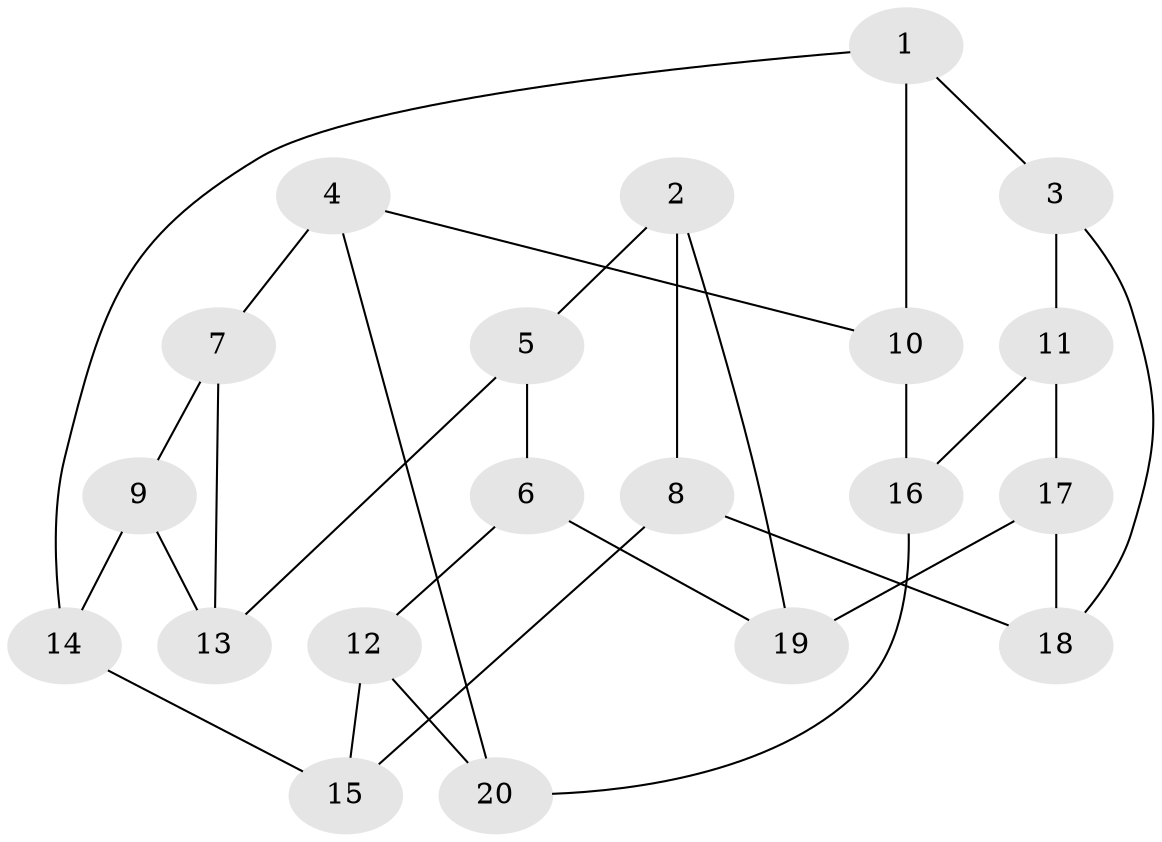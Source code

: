 // Generated by graph-tools (version 1.1) at 2025/46/02/15/25 05:46:28]
// undirected, 20 vertices, 30 edges
graph export_dot {
graph [start="1"]
  node [color=gray90,style=filled];
  1;
  2;
  3;
  4;
  5;
  6;
  7;
  8;
  9;
  10;
  11;
  12;
  13;
  14;
  15;
  16;
  17;
  18;
  19;
  20;
  1 -- 14;
  1 -- 3;
  1 -- 10;
  2 -- 8;
  2 -- 19;
  2 -- 5;
  3 -- 18;
  3 -- 11;
  4 -- 20;
  4 -- 10;
  4 -- 7;
  5 -- 13;
  5 -- 6;
  6 -- 19;
  6 -- 12;
  7 -- 9;
  7 -- 13;
  8 -- 15;
  8 -- 18;
  9 -- 14;
  9 -- 13;
  10 -- 16;
  11 -- 17;
  11 -- 16;
  12 -- 15;
  12 -- 20;
  14 -- 15;
  16 -- 20;
  17 -- 18;
  17 -- 19;
}
